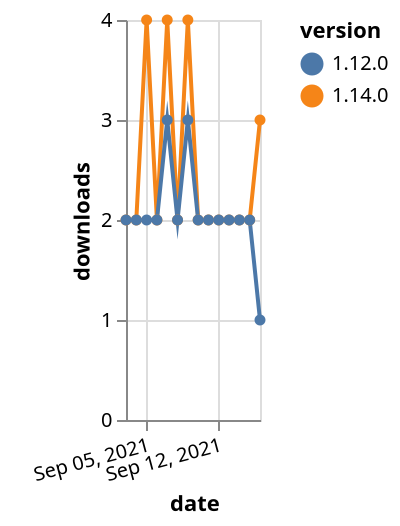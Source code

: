 {"$schema": "https://vega.github.io/schema/vega-lite/v5.json", "description": "A simple bar chart with embedded data.", "data": {"values": [{"date": "2021-09-03", "total": 2460, "delta": 2, "version": "1.14.0"}, {"date": "2021-09-04", "total": 2462, "delta": 2, "version": "1.14.0"}, {"date": "2021-09-05", "total": 2466, "delta": 4, "version": "1.14.0"}, {"date": "2021-09-06", "total": 2468, "delta": 2, "version": "1.14.0"}, {"date": "2021-09-07", "total": 2472, "delta": 4, "version": "1.14.0"}, {"date": "2021-09-08", "total": 2474, "delta": 2, "version": "1.14.0"}, {"date": "2021-09-09", "total": 2478, "delta": 4, "version": "1.14.0"}, {"date": "2021-09-10", "total": 2480, "delta": 2, "version": "1.14.0"}, {"date": "2021-09-11", "total": 2482, "delta": 2, "version": "1.14.0"}, {"date": "2021-09-12", "total": 2484, "delta": 2, "version": "1.14.0"}, {"date": "2021-09-13", "total": 2486, "delta": 2, "version": "1.14.0"}, {"date": "2021-09-14", "total": 2488, "delta": 2, "version": "1.14.0"}, {"date": "2021-09-15", "total": 2490, "delta": 2, "version": "1.14.0"}, {"date": "2021-09-16", "total": 2493, "delta": 3, "version": "1.14.0"}, {"date": "2021-09-03", "total": 2348, "delta": 2, "version": "1.12.0"}, {"date": "2021-09-04", "total": 2350, "delta": 2, "version": "1.12.0"}, {"date": "2021-09-05", "total": 2352, "delta": 2, "version": "1.12.0"}, {"date": "2021-09-06", "total": 2354, "delta": 2, "version": "1.12.0"}, {"date": "2021-09-07", "total": 2357, "delta": 3, "version": "1.12.0"}, {"date": "2021-09-08", "total": 2359, "delta": 2, "version": "1.12.0"}, {"date": "2021-09-09", "total": 2362, "delta": 3, "version": "1.12.0"}, {"date": "2021-09-10", "total": 2364, "delta": 2, "version": "1.12.0"}, {"date": "2021-09-11", "total": 2366, "delta": 2, "version": "1.12.0"}, {"date": "2021-09-12", "total": 2368, "delta": 2, "version": "1.12.0"}, {"date": "2021-09-13", "total": 2370, "delta": 2, "version": "1.12.0"}, {"date": "2021-09-14", "total": 2372, "delta": 2, "version": "1.12.0"}, {"date": "2021-09-15", "total": 2374, "delta": 2, "version": "1.12.0"}, {"date": "2021-09-16", "total": 2375, "delta": 1, "version": "1.12.0"}]}, "width": "container", "mark": {"type": "line", "point": {"filled": true}}, "encoding": {"x": {"field": "date", "type": "temporal", "timeUnit": "yearmonthdate", "title": "date", "axis": {"labelAngle": -15}}, "y": {"field": "delta", "type": "quantitative", "title": "downloads"}, "color": {"field": "version", "type": "nominal"}, "tooltip": {"field": "delta"}}}